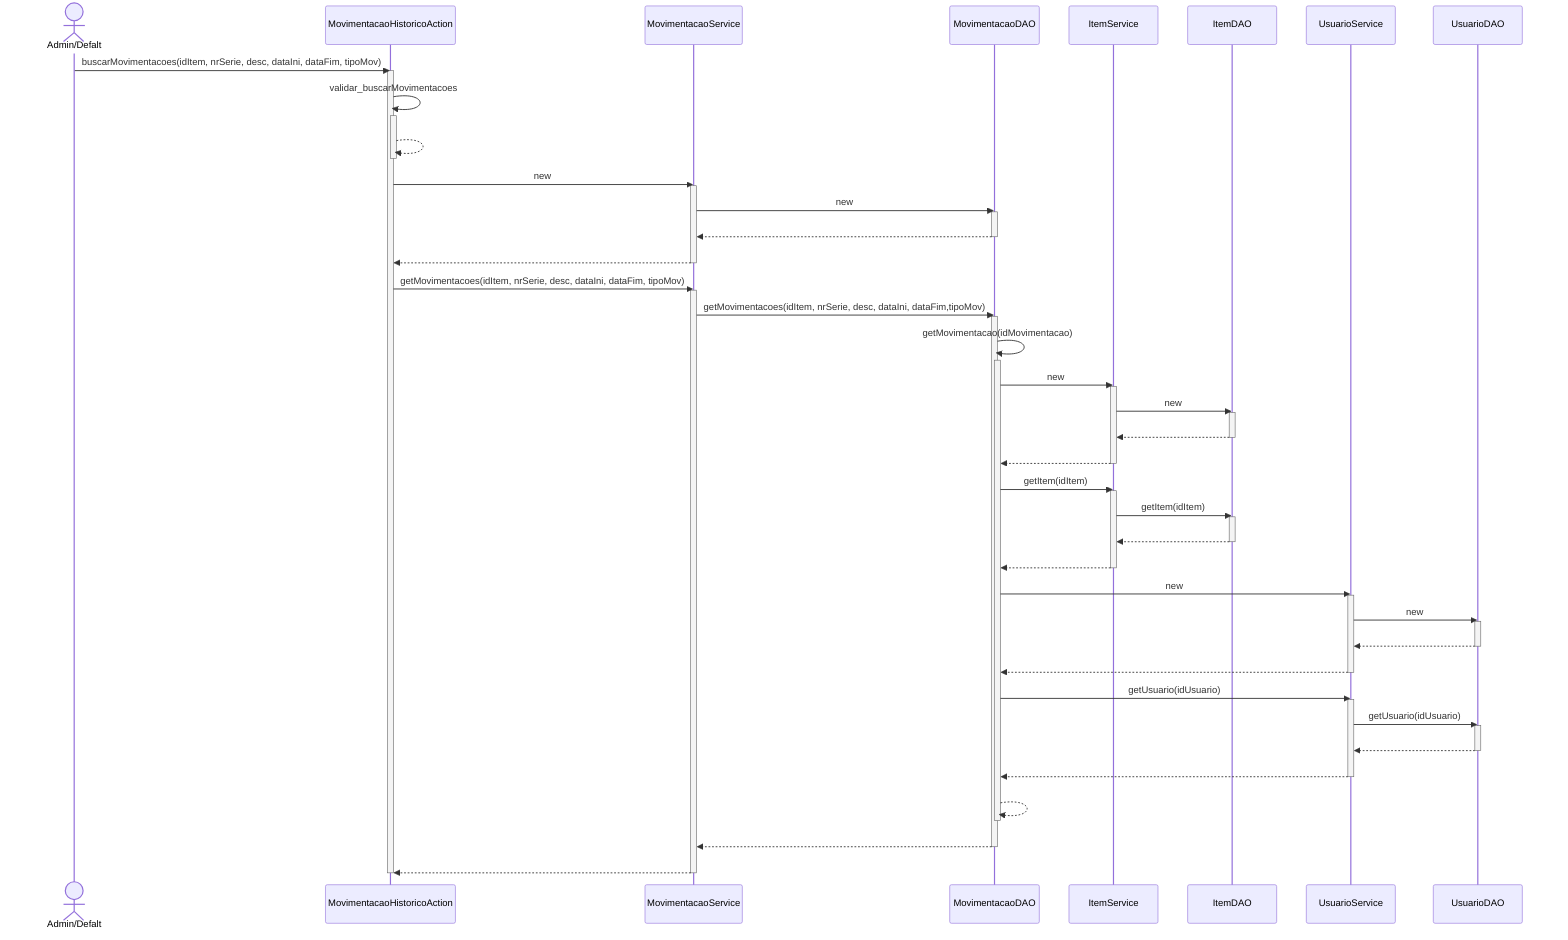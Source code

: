 sequenceDiagram
actor AD as Admin/Defalt
AD ->> MovimentacaoHistoricoAction : buscarMovimentacoes(idItem, nrSerie, desc, dataIni, dataFim, tipoMov)
activate MovimentacaoHistoricoAction
MovimentacaoHistoricoAction ->> MovimentacaoHistoricoAction : validar_buscarMovimentacoes
activate MovimentacaoHistoricoAction
MovimentacaoHistoricoAction -->> MovimentacaoHistoricoAction : #32; 
deactivate MovimentacaoHistoricoAction
MovimentacaoHistoricoAction ->> MovimentacaoService : new
activate MovimentacaoService
MovimentacaoService ->> MovimentacaoDAO : new
activate MovimentacaoDAO
MovimentacaoDAO -->> MovimentacaoService : #32; 
deactivate MovimentacaoDAO
MovimentacaoService -->> MovimentacaoHistoricoAction : #32; 
deactivate MovimentacaoService
MovimentacaoHistoricoAction ->> MovimentacaoService : getMovimentacoes(idItem, nrSerie, desc, dataIni, dataFim, tipoMov)
activate MovimentacaoService
MovimentacaoService ->> MovimentacaoDAO : getMovimentacoes(idItem, nrSerie, desc, dataIni, dataFim,tipoMov)
activate MovimentacaoDAO
MovimentacaoDAO ->> MovimentacaoDAO : getMovimentacao(idMovimentacao)
activate MovimentacaoDAO
MovimentacaoDAO ->> ItemService : new
activate ItemService
ItemService ->> ItemDAO : new
activate ItemDAO
ItemDAO -->> ItemService : #32; 
deactivate ItemDAO
ItemService -->> MovimentacaoDAO : #32; 
deactivate ItemService
MovimentacaoDAO ->> ItemService : getItem(idItem)
activate ItemService
ItemService ->> ItemDAO : getItem(idItem)
activate ItemDAO
ItemDAO -->> ItemService : #32; 
deactivate ItemDAO
ItemService -->> MovimentacaoDAO : #32; 
deactivate ItemService
MovimentacaoDAO ->> UsuarioService : new
activate UsuarioService
UsuarioService ->> UsuarioDAO : new
activate UsuarioDAO
UsuarioDAO -->> UsuarioService : #32; 
deactivate UsuarioDAO
UsuarioService -->> MovimentacaoDAO : #32; 
deactivate UsuarioService
MovimentacaoDAO ->> UsuarioService : getUsuario(idUsuario)
activate UsuarioService
UsuarioService ->> UsuarioDAO : getUsuario(idUsuario)
activate UsuarioDAO
UsuarioDAO -->> UsuarioService : #32; 
deactivate UsuarioDAO
UsuarioService -->> MovimentacaoDAO : #32; 
deactivate UsuarioService
MovimentacaoDAO -->> MovimentacaoDAO : #32; 
deactivate MovimentacaoDAO
MovimentacaoDAO -->> MovimentacaoService : #32; 
deactivate MovimentacaoDAO
MovimentacaoService -->> MovimentacaoHistoricoAction : #32; 
deactivate MovimentacaoService
deactivate MovimentacaoHistoricoAction